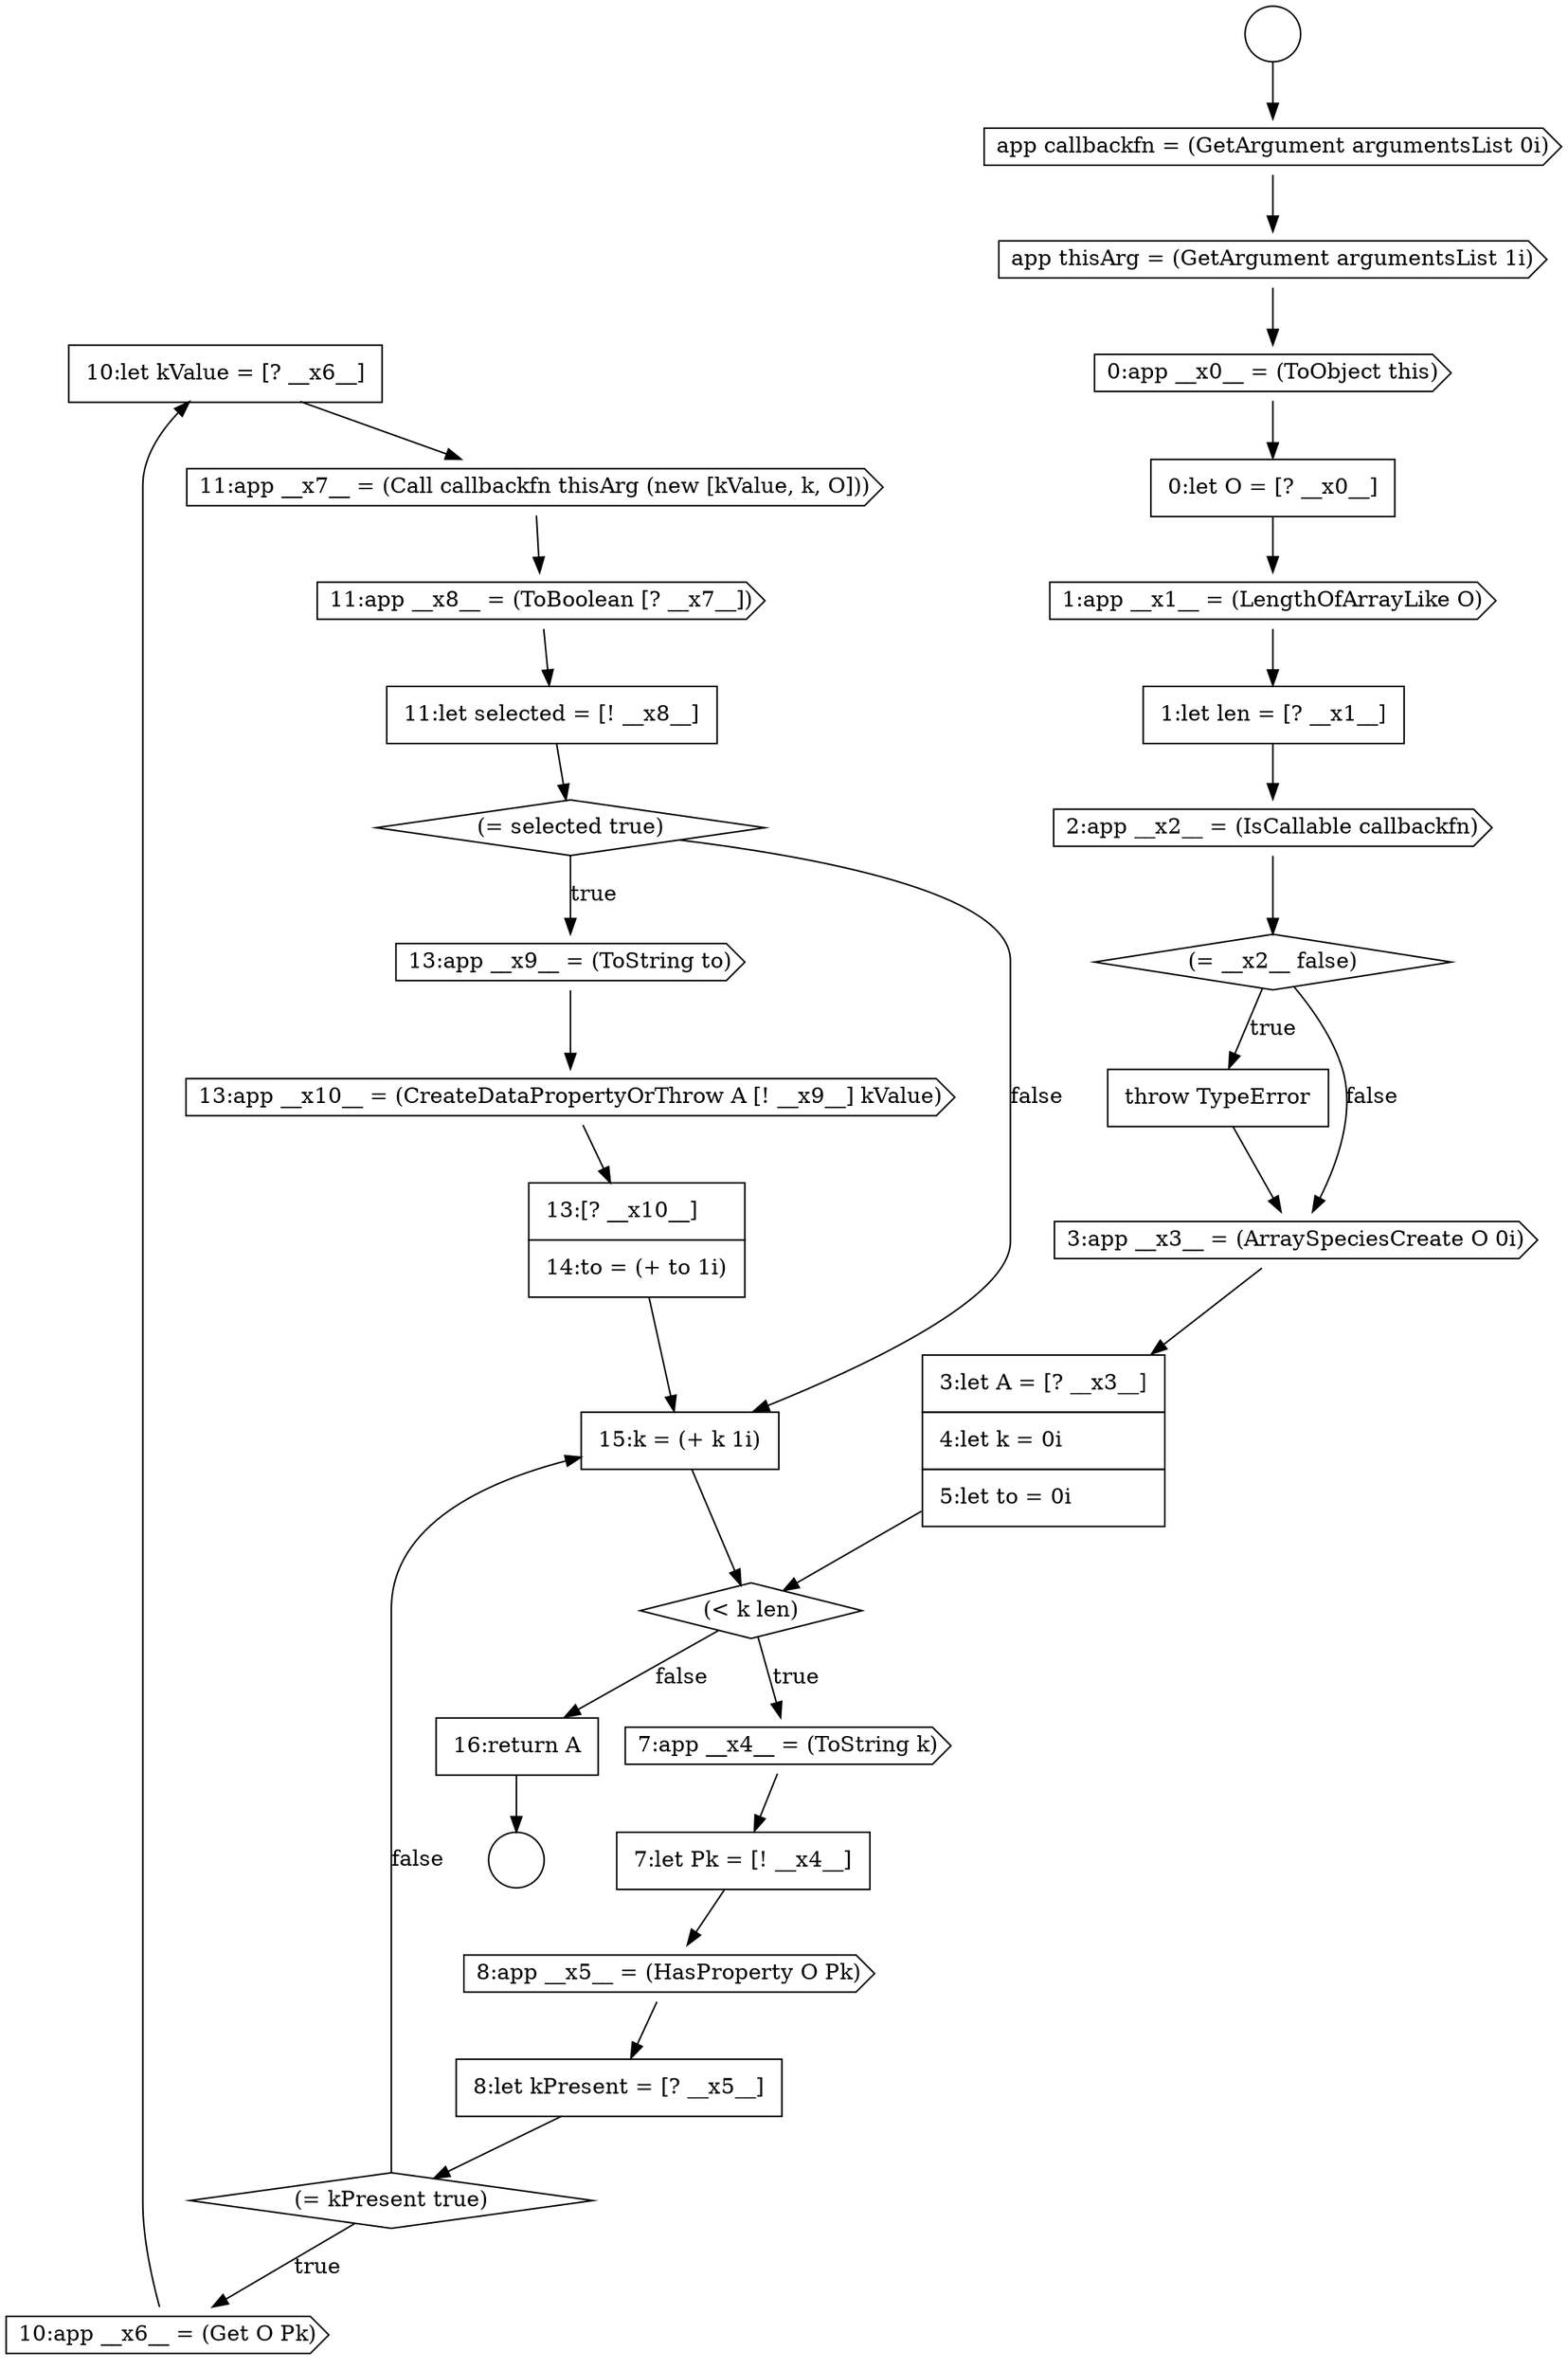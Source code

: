 digraph {
  node15916 [shape=none, margin=0, label=<<font color="black">
    <table border="0" cellborder="1" cellspacing="0" cellpadding="10">
      <tr><td align="left">10:let kValue = [? __x6__]</td></tr>
    </table>
  </font>> color="black" fillcolor="white" style=filled]
  node15922 [shape=cds, label=<<font color="black">13:app __x10__ = (CreateDataPropertyOrThrow A [! __x9__] kValue)</font>> color="black" fillcolor="white" style=filled]
  node15907 [shape=cds, label=<<font color="black">3:app __x3__ = (ArraySpeciesCreate O 0i)</font>> color="black" fillcolor="white" style=filled]
  node15920 [shape=diamond, label=<<font color="black">(= selected true)</font>> color="black" fillcolor="white" style=filled]
  node15901 [shape=none, margin=0, label=<<font color="black">
    <table border="0" cellborder="1" cellspacing="0" cellpadding="10">
      <tr><td align="left">0:let O = [? __x0__]</td></tr>
    </table>
  </font>> color="black" fillcolor="white" style=filled]
  node15908 [shape=none, margin=0, label=<<font color="black">
    <table border="0" cellborder="1" cellspacing="0" cellpadding="10">
      <tr><td align="left">3:let A = [? __x3__]</td></tr>
      <tr><td align="left">4:let k = 0i</td></tr>
      <tr><td align="left">5:let to = 0i</td></tr>
    </table>
  </font>> color="black" fillcolor="white" style=filled]
  node15923 [shape=none, margin=0, label=<<font color="black">
    <table border="0" cellborder="1" cellspacing="0" cellpadding="10">
      <tr><td align="left">13:[? __x10__]</td></tr>
      <tr><td align="left">14:to = (+ to 1i)</td></tr>
    </table>
  </font>> color="black" fillcolor="white" style=filled]
  node15919 [shape=none, margin=0, label=<<font color="black">
    <table border="0" cellborder="1" cellspacing="0" cellpadding="10">
      <tr><td align="left">11:let selected = [! __x8__]</td></tr>
    </table>
  </font>> color="black" fillcolor="white" style=filled]
  node15902 [shape=cds, label=<<font color="black">1:app __x1__ = (LengthOfArrayLike O)</font>> color="black" fillcolor="white" style=filled]
  node15914 [shape=diamond, label=<<font color="black">(= kPresent true)</font>> color="black" fillcolor="white" style=filled]
  node15898 [shape=cds, label=<<font color="black">app callbackfn = (GetArgument argumentsList 0i)</font>> color="black" fillcolor="white" style=filled]
  node15918 [shape=cds, label=<<font color="black">11:app __x8__ = (ToBoolean [? __x7__])</font>> color="black" fillcolor="white" style=filled]
  node15925 [shape=none, margin=0, label=<<font color="black">
    <table border="0" cellborder="1" cellspacing="0" cellpadding="10">
      <tr><td align="left">16:return A</td></tr>
    </table>
  </font>> color="black" fillcolor="white" style=filled]
  node15913 [shape=none, margin=0, label=<<font color="black">
    <table border="0" cellborder="1" cellspacing="0" cellpadding="10">
      <tr><td align="left">8:let kPresent = [? __x5__]</td></tr>
    </table>
  </font>> color="black" fillcolor="white" style=filled]
  node15917 [shape=cds, label=<<font color="black">11:app __x7__ = (Call callbackfn thisArg (new [kValue, k, O]))</font>> color="black" fillcolor="white" style=filled]
  node15921 [shape=cds, label=<<font color="black">13:app __x9__ = (ToString to)</font>> color="black" fillcolor="white" style=filled]
  node15911 [shape=none, margin=0, label=<<font color="black">
    <table border="0" cellborder="1" cellspacing="0" cellpadding="10">
      <tr><td align="left">7:let Pk = [! __x4__]</td></tr>
    </table>
  </font>> color="black" fillcolor="white" style=filled]
  node15900 [shape=cds, label=<<font color="black">0:app __x0__ = (ToObject this)</font>> color="black" fillcolor="white" style=filled]
  node15915 [shape=cds, label=<<font color="black">10:app __x6__ = (Get O Pk)</font>> color="black" fillcolor="white" style=filled]
  node15896 [shape=circle label=" " color="black" fillcolor="white" style=filled]
  node15912 [shape=cds, label=<<font color="black">8:app __x5__ = (HasProperty O Pk)</font>> color="black" fillcolor="white" style=filled]
  node15897 [shape=circle label=" " color="black" fillcolor="white" style=filled]
  node15909 [shape=diamond, label=<<font color="black">(&lt; k len)</font>> color="black" fillcolor="white" style=filled]
  node15904 [shape=cds, label=<<font color="black">2:app __x2__ = (IsCallable callbackfn)</font>> color="black" fillcolor="white" style=filled]
  node15905 [shape=diamond, label=<<font color="black">(= __x2__ false)</font>> color="black" fillcolor="white" style=filled]
  node15924 [shape=none, margin=0, label=<<font color="black">
    <table border="0" cellborder="1" cellspacing="0" cellpadding="10">
      <tr><td align="left">15:k = (+ k 1i)</td></tr>
    </table>
  </font>> color="black" fillcolor="white" style=filled]
  node15910 [shape=cds, label=<<font color="black">7:app __x4__ = (ToString k)</font>> color="black" fillcolor="white" style=filled]
  node15903 [shape=none, margin=0, label=<<font color="black">
    <table border="0" cellborder="1" cellspacing="0" cellpadding="10">
      <tr><td align="left">1:let len = [? __x1__]</td></tr>
    </table>
  </font>> color="black" fillcolor="white" style=filled]
  node15906 [shape=none, margin=0, label=<<font color="black">
    <table border="0" cellborder="1" cellspacing="0" cellpadding="10">
      <tr><td align="left">throw TypeError</td></tr>
    </table>
  </font>> color="black" fillcolor="white" style=filled]
  node15899 [shape=cds, label=<<font color="black">app thisArg = (GetArgument argumentsList 1i)</font>> color="black" fillcolor="white" style=filled]
  node15924 -> node15909 [ color="black"]
  node15898 -> node15899 [ color="black"]
  node15918 -> node15919 [ color="black"]
  node15912 -> node15913 [ color="black"]
  node15913 -> node15914 [ color="black"]
  node15908 -> node15909 [ color="black"]
  node15922 -> node15923 [ color="black"]
  node15899 -> node15900 [ color="black"]
  node15901 -> node15902 [ color="black"]
  node15900 -> node15901 [ color="black"]
  node15907 -> node15908 [ color="black"]
  node15914 -> node15915 [label=<<font color="black">true</font>> color="black"]
  node15914 -> node15924 [label=<<font color="black">false</font>> color="black"]
  node15925 -> node15897 [ color="black"]
  node15905 -> node15906 [label=<<font color="black">true</font>> color="black"]
  node15905 -> node15907 [label=<<font color="black">false</font>> color="black"]
  node15920 -> node15921 [label=<<font color="black">true</font>> color="black"]
  node15920 -> node15924 [label=<<font color="black">false</font>> color="black"]
  node15904 -> node15905 [ color="black"]
  node15915 -> node15916 [ color="black"]
  node15909 -> node15910 [label=<<font color="black">true</font>> color="black"]
  node15909 -> node15925 [label=<<font color="black">false</font>> color="black"]
  node15911 -> node15912 [ color="black"]
  node15916 -> node15917 [ color="black"]
  node15896 -> node15898 [ color="black"]
  node15910 -> node15911 [ color="black"]
  node15917 -> node15918 [ color="black"]
  node15923 -> node15924 [ color="black"]
  node15921 -> node15922 [ color="black"]
  node15903 -> node15904 [ color="black"]
  node15902 -> node15903 [ color="black"]
  node15919 -> node15920 [ color="black"]
  node15906 -> node15907 [ color="black"]
}
